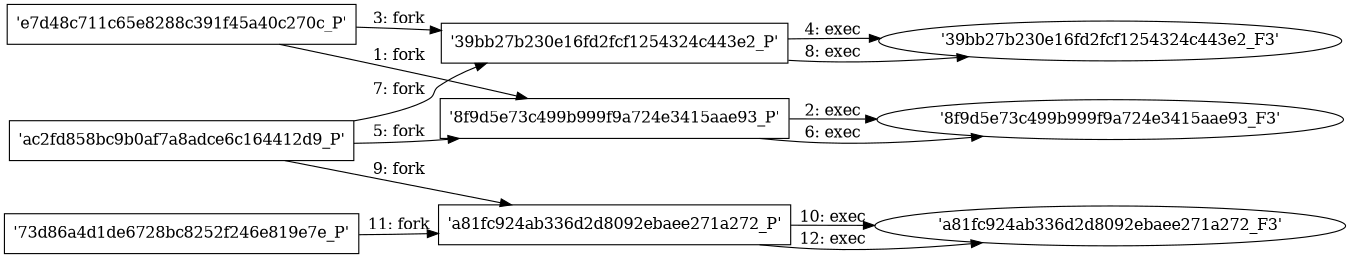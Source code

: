 digraph "D:\Learning\Paper\apt\基于CTI的攻击预警\Dataset\攻击图\ASGfromALLCTI\Threat Source newsletter (Sept. 9, 2021).dot" {
rankdir="LR"
size="9"
fixedsize="false"
splines="true"
nodesep=0.3
ranksep=0
fontsize=10
overlap="scalexy"
engine= "neato"
	"'e7d48c711c65e8288c391f45a40c270c_P'" [node_type=Process shape=box]
	"'8f9d5e73c499b999f9a724e3415aae93_P'" [node_type=Process shape=box]
	"'e7d48c711c65e8288c391f45a40c270c_P'" -> "'8f9d5e73c499b999f9a724e3415aae93_P'" [label="1: fork"]
	"'8f9d5e73c499b999f9a724e3415aae93_P'" [node_type=Process shape=box]
	"'8f9d5e73c499b999f9a724e3415aae93_F3'" [node_type=File shape=ellipse]
	"'8f9d5e73c499b999f9a724e3415aae93_P'" -> "'8f9d5e73c499b999f9a724e3415aae93_F3'" [label="2: exec"]
	"'e7d48c711c65e8288c391f45a40c270c_P'" [node_type=Process shape=box]
	"'39bb27b230e16fd2fcf1254324c443e2_P'" [node_type=Process shape=box]
	"'e7d48c711c65e8288c391f45a40c270c_P'" -> "'39bb27b230e16fd2fcf1254324c443e2_P'" [label="3: fork"]
	"'39bb27b230e16fd2fcf1254324c443e2_P'" [node_type=Process shape=box]
	"'39bb27b230e16fd2fcf1254324c443e2_F3'" [node_type=File shape=ellipse]
	"'39bb27b230e16fd2fcf1254324c443e2_P'" -> "'39bb27b230e16fd2fcf1254324c443e2_F3'" [label="4: exec"]
	"'ac2fd858bc9b0af7a8adce6c164412d9_P'" [node_type=Process shape=box]
	"'8f9d5e73c499b999f9a724e3415aae93_P'" [node_type=Process shape=box]
	"'ac2fd858bc9b0af7a8adce6c164412d9_P'" -> "'8f9d5e73c499b999f9a724e3415aae93_P'" [label="5: fork"]
	"'8f9d5e73c499b999f9a724e3415aae93_P'" [node_type=Process shape=box]
	"'8f9d5e73c499b999f9a724e3415aae93_F3'" [node_type=File shape=ellipse]
	"'8f9d5e73c499b999f9a724e3415aae93_P'" -> "'8f9d5e73c499b999f9a724e3415aae93_F3'" [label="6: exec"]
	"'ac2fd858bc9b0af7a8adce6c164412d9_P'" [node_type=Process shape=box]
	"'39bb27b230e16fd2fcf1254324c443e2_P'" [node_type=Process shape=box]
	"'ac2fd858bc9b0af7a8adce6c164412d9_P'" -> "'39bb27b230e16fd2fcf1254324c443e2_P'" [label="7: fork"]
	"'39bb27b230e16fd2fcf1254324c443e2_P'" [node_type=Process shape=box]
	"'39bb27b230e16fd2fcf1254324c443e2_F3'" [node_type=File shape=ellipse]
	"'39bb27b230e16fd2fcf1254324c443e2_P'" -> "'39bb27b230e16fd2fcf1254324c443e2_F3'" [label="8: exec"]
	"'ac2fd858bc9b0af7a8adce6c164412d9_P'" [node_type=Process shape=box]
	"'a81fc924ab336d2d8092ebaee271a272_P'" [node_type=Process shape=box]
	"'ac2fd858bc9b0af7a8adce6c164412d9_P'" -> "'a81fc924ab336d2d8092ebaee271a272_P'" [label="9: fork"]
	"'a81fc924ab336d2d8092ebaee271a272_P'" [node_type=Process shape=box]
	"'a81fc924ab336d2d8092ebaee271a272_F3'" [node_type=File shape=ellipse]
	"'a81fc924ab336d2d8092ebaee271a272_P'" -> "'a81fc924ab336d2d8092ebaee271a272_F3'" [label="10: exec"]
	"'73d86a4d1de6728bc8252f246e819e7e_P'" [node_type=Process shape=box]
	"'a81fc924ab336d2d8092ebaee271a272_P'" [node_type=Process shape=box]
	"'73d86a4d1de6728bc8252f246e819e7e_P'" -> "'a81fc924ab336d2d8092ebaee271a272_P'" [label="11: fork"]
	"'a81fc924ab336d2d8092ebaee271a272_P'" [node_type=Process shape=box]
	"'a81fc924ab336d2d8092ebaee271a272_F3'" [node_type=File shape=ellipse]
	"'a81fc924ab336d2d8092ebaee271a272_P'" -> "'a81fc924ab336d2d8092ebaee271a272_F3'" [label="12: exec"]
}

